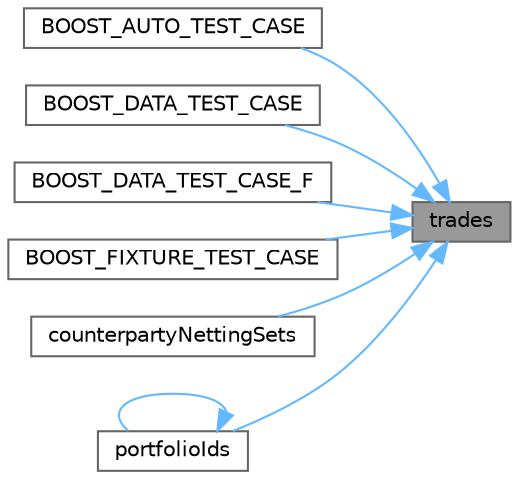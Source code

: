 digraph "trades"
{
 // INTERACTIVE_SVG=YES
 // LATEX_PDF_SIZE
  bgcolor="transparent";
  edge [fontname=Helvetica,fontsize=10,labelfontname=Helvetica,labelfontsize=10];
  node [fontname=Helvetica,fontsize=10,shape=box,height=0.2,width=0.4];
  rankdir="RL";
  Node1 [label="trades",height=0.2,width=0.4,color="gray40", fillcolor="grey60", style="filled", fontcolor="black",tooltip="Return the map tradeId -> trade."];
  Node1 -> Node2 [dir="back",color="steelblue1",style="solid"];
  Node2 [label="BOOST_AUTO_TEST_CASE",height=0.2,width=0.4,color="grey40", fillcolor="white", style="filled",URL="$test_2commodityasianoption_8cpp.html#a6c9ff84274c35a4a5bca0c87849c2628",tooltip=" "];
  Node1 -> Node3 [dir="back",color="steelblue1",style="solid"];
  Node3 [label="BOOST_DATA_TEST_CASE",height=0.2,width=0.4,color="grey40", fillcolor="white", style="filled",URL="$cds_8cpp.html#a9cd88dc27cb4c692bf99276462cee565",tooltip=" "];
  Node1 -> Node4 [dir="back",color="steelblue1",style="solid"];
  Node4 [label="BOOST_DATA_TEST_CASE_F",height=0.2,width=0.4,color="grey40", fillcolor="white", style="filled",URL="$test_2fixings_8cpp.html#ad30d7669059cad5a015cab351d16e3b7",tooltip=" "];
  Node1 -> Node5 [dir="back",color="steelblue1",style="solid"];
  Node5 [label="BOOST_FIXTURE_TEST_CASE",height=0.2,width=0.4,color="grey40", fillcolor="white", style="filled",URL="$test_2fixings_8cpp.html#a8e7c4561d95fe2e9fce9d2ebb3fdb563",tooltip=" "];
  Node1 -> Node6 [dir="back",color="steelblue1",style="solid"];
  Node6 [label="counterpartyNettingSets",height=0.2,width=0.4,color="grey40", fillcolor="white", style="filled",URL="$classore_1_1data_1_1_portfolio.html#ad95d0ac0a287c26bddb557d42cc0d4d5",tooltip="Build a map from counterparty to NettingSet."];
  Node1 -> Node7 [dir="back",color="steelblue1",style="solid"];
  Node7 [label="portfolioIds",height=0.2,width=0.4,color="grey40", fillcolor="white", style="filled",URL="$classore_1_1data_1_1_portfolio.html#a7bf83feb9878d62e6715adee732d20fa",tooltip="Compute set of portfolios."];
  Node7 -> Node7 [dir="back",color="steelblue1",style="solid"];
}
